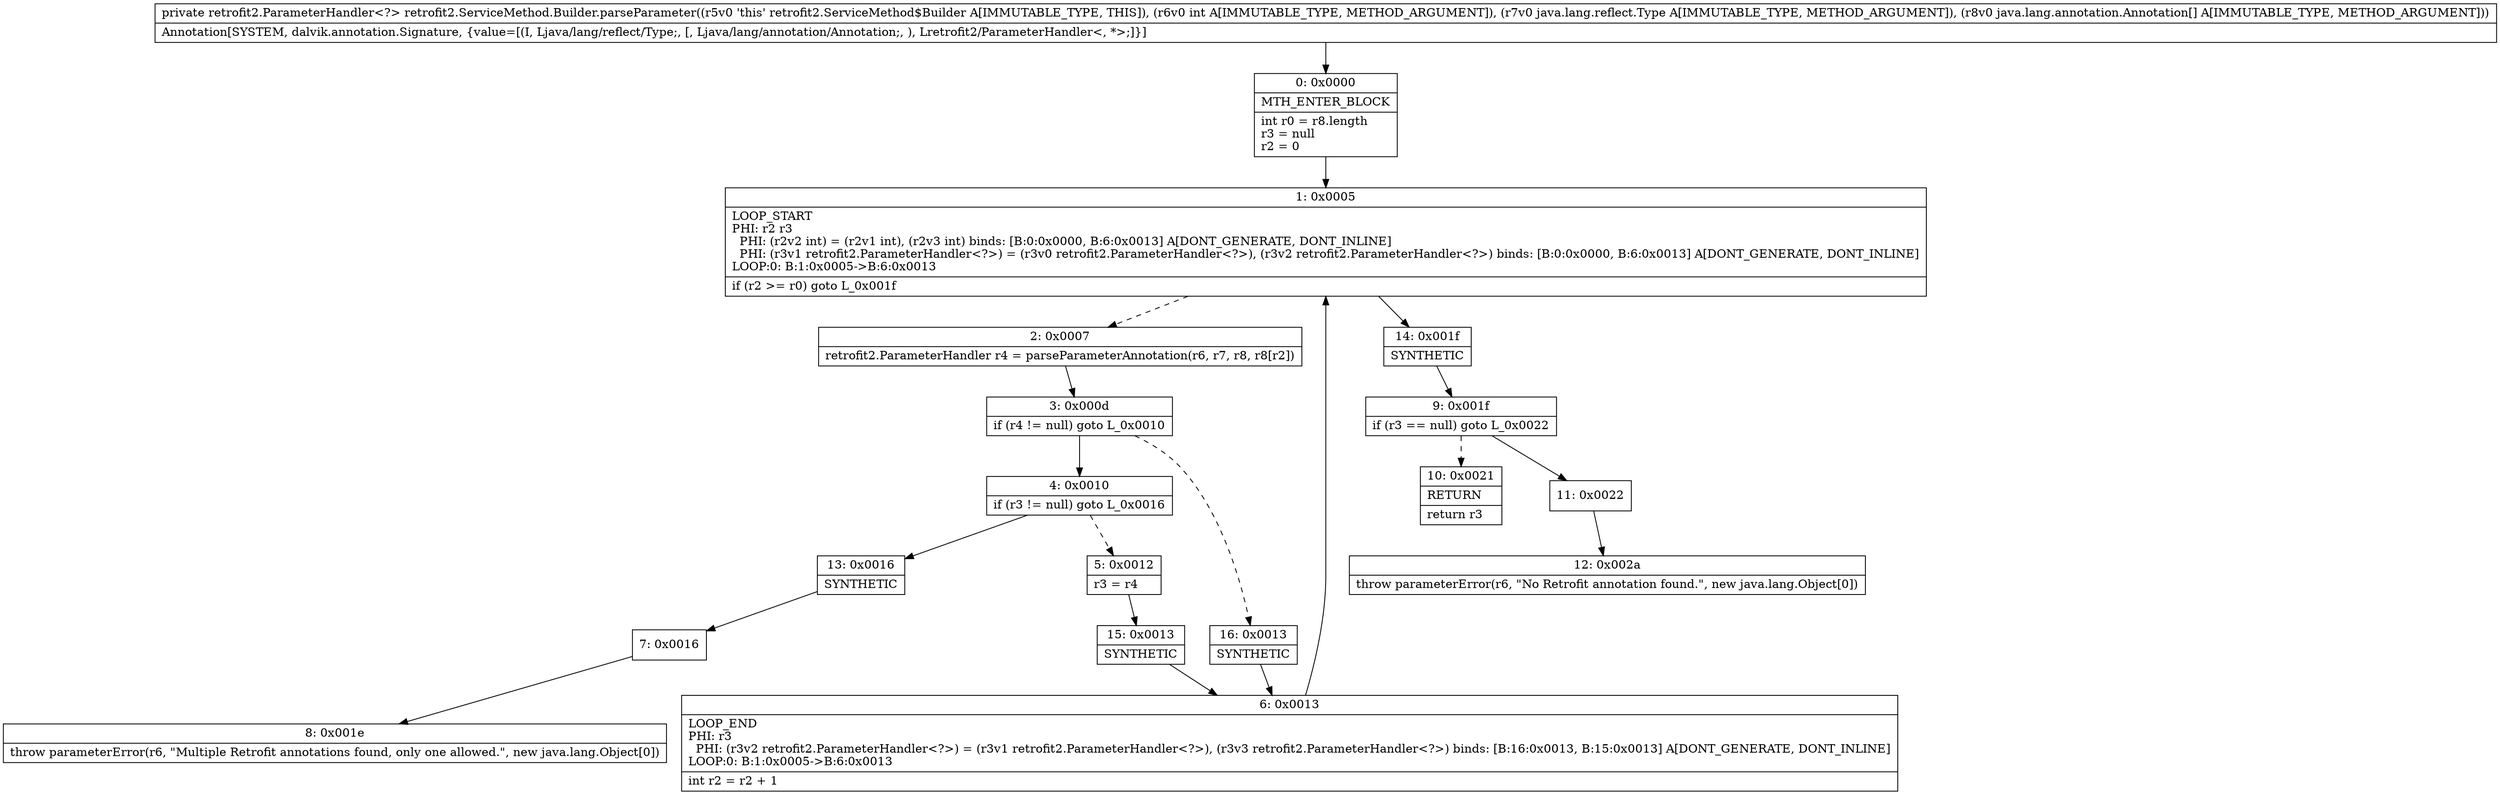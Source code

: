 digraph "CFG forretrofit2.ServiceMethod.Builder.parseParameter(ILjava\/lang\/reflect\/Type;[Ljava\/lang\/annotation\/Annotation;)Lretrofit2\/ParameterHandler;" {
Node_0 [shape=record,label="{0\:\ 0x0000|MTH_ENTER_BLOCK\l|int r0 = r8.length\lr3 = null\lr2 = 0\l}"];
Node_1 [shape=record,label="{1\:\ 0x0005|LOOP_START\lPHI: r2 r3 \l  PHI: (r2v2 int) = (r2v1 int), (r2v3 int) binds: [B:0:0x0000, B:6:0x0013] A[DONT_GENERATE, DONT_INLINE]\l  PHI: (r3v1 retrofit2.ParameterHandler\<?\>) = (r3v0 retrofit2.ParameterHandler\<?\>), (r3v2 retrofit2.ParameterHandler\<?\>) binds: [B:0:0x0000, B:6:0x0013] A[DONT_GENERATE, DONT_INLINE]\lLOOP:0: B:1:0x0005\-\>B:6:0x0013\l|if (r2 \>= r0) goto L_0x001f\l}"];
Node_2 [shape=record,label="{2\:\ 0x0007|retrofit2.ParameterHandler r4 = parseParameterAnnotation(r6, r7, r8, r8[r2])\l}"];
Node_3 [shape=record,label="{3\:\ 0x000d|if (r4 != null) goto L_0x0010\l}"];
Node_4 [shape=record,label="{4\:\ 0x0010|if (r3 != null) goto L_0x0016\l}"];
Node_5 [shape=record,label="{5\:\ 0x0012|r3 = r4\l}"];
Node_6 [shape=record,label="{6\:\ 0x0013|LOOP_END\lPHI: r3 \l  PHI: (r3v2 retrofit2.ParameterHandler\<?\>) = (r3v1 retrofit2.ParameterHandler\<?\>), (r3v3 retrofit2.ParameterHandler\<?\>) binds: [B:16:0x0013, B:15:0x0013] A[DONT_GENERATE, DONT_INLINE]\lLOOP:0: B:1:0x0005\-\>B:6:0x0013\l|int r2 = r2 + 1\l}"];
Node_7 [shape=record,label="{7\:\ 0x0016}"];
Node_8 [shape=record,label="{8\:\ 0x001e|throw parameterError(r6, \"Multiple Retrofit annotations found, only one allowed.\", new java.lang.Object[0])\l}"];
Node_9 [shape=record,label="{9\:\ 0x001f|if (r3 == null) goto L_0x0022\l}"];
Node_10 [shape=record,label="{10\:\ 0x0021|RETURN\l|return r3\l}"];
Node_11 [shape=record,label="{11\:\ 0x0022}"];
Node_12 [shape=record,label="{12\:\ 0x002a|throw parameterError(r6, \"No Retrofit annotation found.\", new java.lang.Object[0])\l}"];
Node_13 [shape=record,label="{13\:\ 0x0016|SYNTHETIC\l}"];
Node_14 [shape=record,label="{14\:\ 0x001f|SYNTHETIC\l}"];
Node_15 [shape=record,label="{15\:\ 0x0013|SYNTHETIC\l}"];
Node_16 [shape=record,label="{16\:\ 0x0013|SYNTHETIC\l}"];
MethodNode[shape=record,label="{private retrofit2.ParameterHandler\<?\> retrofit2.ServiceMethod.Builder.parseParameter((r5v0 'this' retrofit2.ServiceMethod$Builder A[IMMUTABLE_TYPE, THIS]), (r6v0 int A[IMMUTABLE_TYPE, METHOD_ARGUMENT]), (r7v0 java.lang.reflect.Type A[IMMUTABLE_TYPE, METHOD_ARGUMENT]), (r8v0 java.lang.annotation.Annotation[] A[IMMUTABLE_TYPE, METHOD_ARGUMENT]))  | Annotation[SYSTEM, dalvik.annotation.Signature, \{value=[(I, Ljava\/lang\/reflect\/Type;, [, Ljava\/lang\/annotation\/Annotation;, ), Lretrofit2\/ParameterHandler\<, *\>;]\}]\l}"];
MethodNode -> Node_0;
Node_0 -> Node_1;
Node_1 -> Node_2[style=dashed];
Node_1 -> Node_14;
Node_2 -> Node_3;
Node_3 -> Node_4;
Node_3 -> Node_16[style=dashed];
Node_4 -> Node_5[style=dashed];
Node_4 -> Node_13;
Node_5 -> Node_15;
Node_6 -> Node_1;
Node_7 -> Node_8;
Node_9 -> Node_10[style=dashed];
Node_9 -> Node_11;
Node_11 -> Node_12;
Node_13 -> Node_7;
Node_14 -> Node_9;
Node_15 -> Node_6;
Node_16 -> Node_6;
}

